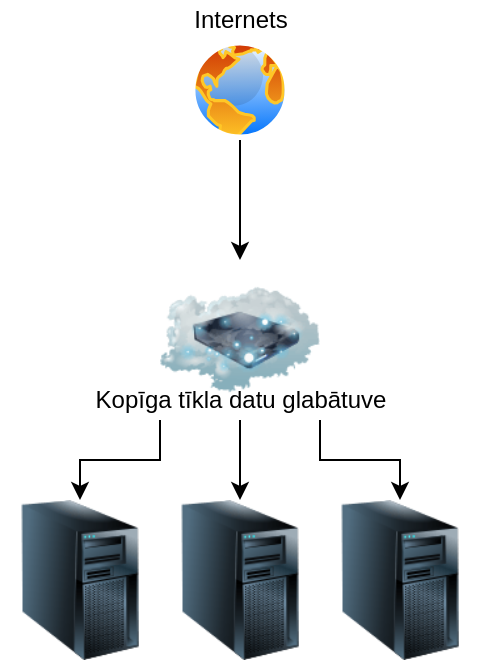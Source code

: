 <mxfile version="17.4.2" type="device"><diagram id="l8hXMBHkgcEJcSW0mbfh" name="Page-1"><mxGraphModel dx="1152" dy="877" grid="1" gridSize="10" guides="1" tooltips="1" connect="1" arrows="1" fold="1" page="1" pageScale="1" pageWidth="1169" pageHeight="827" math="0" shadow="0"><root><mxCell id="0"/><mxCell id="1" parent="0"/><mxCell id="bEYfRcEnHH094V_pL6pg-5" style="edgeStyle=orthogonalEdgeStyle;rounded=0;orthogonalLoop=1;jettySize=auto;html=1;exitX=0.5;exitY=1;exitDx=0;exitDy=0;entryX=0.5;entryY=0;entryDx=0;entryDy=0;" parent="1" source="bEYfRcEnHH094V_pL6pg-3" target="bEYfRcEnHH094V_pL6pg-4" edge="1"><mxGeometry relative="1" as="geometry"/></mxCell><mxCell id="bEYfRcEnHH094V_pL6pg-3" value="" style="aspect=fixed;perimeter=ellipsePerimeter;html=1;align=center;shadow=0;dashed=0;spacingTop=3;image;image=img/lib/active_directory/internet_globe.svg;" parent="1" vertex="1"><mxGeometry x="415" y="50" width="50" height="50" as="geometry"/></mxCell><mxCell id="bEYfRcEnHH094V_pL6pg-10" style="edgeStyle=orthogonalEdgeStyle;rounded=0;orthogonalLoop=1;jettySize=auto;html=1;exitX=0.5;exitY=1;exitDx=0;exitDy=0;entryX=0.5;entryY=0;entryDx=0;entryDy=0;" parent="1" source="bEYfRcEnHH094V_pL6pg-4" target="bEYfRcEnHH094V_pL6pg-7" edge="1"><mxGeometry relative="1" as="geometry"/></mxCell><mxCell id="bEYfRcEnHH094V_pL6pg-11" style="edgeStyle=orthogonalEdgeStyle;rounded=0;orthogonalLoop=1;jettySize=auto;html=1;exitX=1;exitY=1;exitDx=0;exitDy=0;entryX=0.5;entryY=0;entryDx=0;entryDy=0;" parent="1" source="bEYfRcEnHH094V_pL6pg-4" target="bEYfRcEnHH094V_pL6pg-6" edge="1"><mxGeometry relative="1" as="geometry"/></mxCell><mxCell id="bEYfRcEnHH094V_pL6pg-12" style="edgeStyle=orthogonalEdgeStyle;rounded=0;orthogonalLoop=1;jettySize=auto;html=1;exitX=0;exitY=1;exitDx=0;exitDy=0;entryX=0.5;entryY=0;entryDx=0;entryDy=0;" parent="1" source="bEYfRcEnHH094V_pL6pg-4" target="bEYfRcEnHH094V_pL6pg-8" edge="1"><mxGeometry relative="1" as="geometry"/></mxCell><mxCell id="bEYfRcEnHH094V_pL6pg-4" value="" style="image;html=1;image=img/lib/clip_art/networking/Cloud_Storage_128x128.png" parent="1" vertex="1"><mxGeometry x="400" y="160" width="80" height="80" as="geometry"/></mxCell><mxCell id="bEYfRcEnHH094V_pL6pg-6" value="" style="image;html=1;image=img/lib/clip_art/computers/Server_Tower_128x128.png" parent="1" vertex="1"><mxGeometry x="480" y="280" width="80" height="80" as="geometry"/></mxCell><mxCell id="bEYfRcEnHH094V_pL6pg-7" value="" style="image;html=1;image=img/lib/clip_art/computers/Server_Tower_128x128.png" parent="1" vertex="1"><mxGeometry x="400" y="280" width="80" height="80" as="geometry"/></mxCell><mxCell id="bEYfRcEnHH094V_pL6pg-8" value="" style="image;html=1;image=img/lib/clip_art/computers/Server_Tower_128x128.png" parent="1" vertex="1"><mxGeometry x="320" y="280" width="80" height="80" as="geometry"/></mxCell><mxCell id="9BSsgmzTTR7RxLtEI3NV-1" value="Internets" style="text;html=1;align=center;verticalAlign=middle;resizable=0;points=[];autosize=1;strokeColor=none;fillColor=none;" vertex="1" parent="1"><mxGeometry x="410" y="30" width="60" height="20" as="geometry"/></mxCell><mxCell id="9BSsgmzTTR7RxLtEI3NV-2" value="Kopīga tīkla datu glabātuve" style="text;html=1;align=center;verticalAlign=middle;resizable=0;points=[];autosize=1;strokeColor=none;fillColor=none;" vertex="1" parent="1"><mxGeometry x="360" y="220" width="160" height="20" as="geometry"/></mxCell></root></mxGraphModel></diagram></mxfile>
